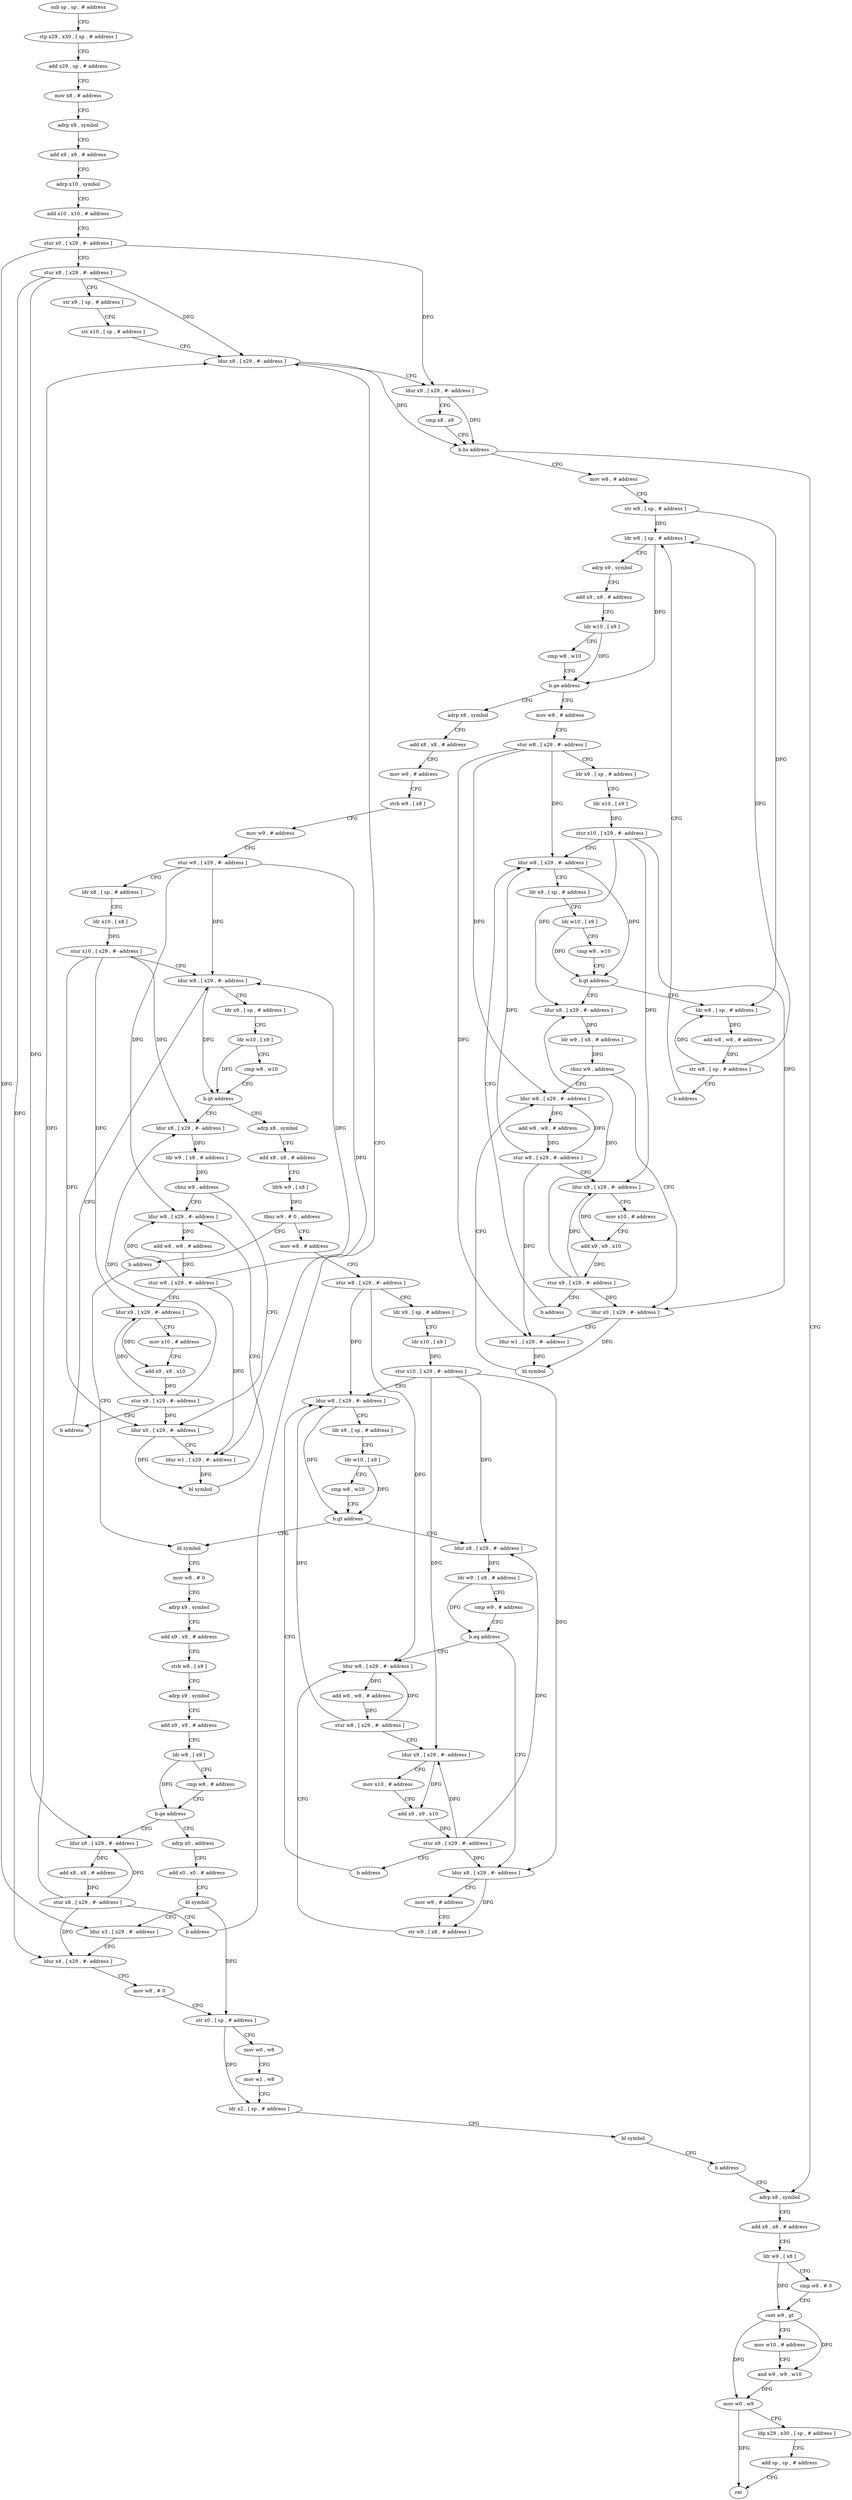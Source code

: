 digraph "func" {
"4228416" [label = "sub sp , sp , # address" ]
"4228420" [label = "stp x29 , x30 , [ sp , # address ]" ]
"4228424" [label = "add x29 , sp , # address" ]
"4228428" [label = "mov x8 , # address" ]
"4228432" [label = "adrp x9 , symbol" ]
"4228436" [label = "add x9 , x9 , # address" ]
"4228440" [label = "adrp x10 , symbol" ]
"4228444" [label = "add x10 , x10 , # address" ]
"4228448" [label = "stur x0 , [ x29 , #- address ]" ]
"4228452" [label = "stur x8 , [ x29 , #- address ]" ]
"4228456" [label = "str x9 , [ sp , # address ]" ]
"4228460" [label = "str x10 , [ sp , # address ]" ]
"4228464" [label = "ldur x8 , [ x29 , #- address ]" ]
"4228960" [label = "adrp x8 , symbol" ]
"4228964" [label = "add x8 , x8 , # address" ]
"4228968" [label = "ldr w9 , [ x8 ]" ]
"4228972" [label = "cmp w9 , # 0" ]
"4228976" [label = "cset w9 , gt" ]
"4228980" [label = "mov w10 , # address" ]
"4228984" [label = "and w9 , w9 , w10" ]
"4228988" [label = "mov w0 , w9" ]
"4228992" [label = "ldp x29 , x30 , [ sp , # address ]" ]
"4228996" [label = "add sp , sp , # address" ]
"4229000" [label = "ret" ]
"4228480" [label = "mov w8 , # address" ]
"4228484" [label = "str w8 , [ sp , # address ]" ]
"4228488" [label = "ldr w8 , [ sp , # address ]" ]
"4228624" [label = "adrp x8 , symbol" ]
"4228628" [label = "add x8 , x8 , # address" ]
"4228632" [label = "mov w9 , # address" ]
"4228636" [label = "strb w9 , [ x8 ]" ]
"4228640" [label = "mov w9 , # address" ]
"4228644" [label = "stur w9 , [ x29 , #- address ]" ]
"4228648" [label = "ldr x8 , [ sp , # address ]" ]
"4228652" [label = "ldr x10 , [ x8 ]" ]
"4228656" [label = "stur x10 , [ x29 , #- address ]" ]
"4228660" [label = "ldur w8 , [ x29 , #- address ]" ]
"4228512" [label = "mov w8 , # address" ]
"4228516" [label = "stur w8 , [ x29 , #- address ]" ]
"4228520" [label = "ldr x9 , [ sp , # address ]" ]
"4228524" [label = "ldr x10 , [ x9 ]" ]
"4228528" [label = "stur x10 , [ x29 , #- address ]" ]
"4228532" [label = "ldur w8 , [ x29 , #- address ]" ]
"4228736" [label = "adrp x8 , symbol" ]
"4228740" [label = "add x8 , x8 , # address" ]
"4228744" [label = "ldrb w9 , [ x8 ]" ]
"4228748" [label = "tbnz w9 , # 0 , address" ]
"4228756" [label = "mov w8 , # address" ]
"4228752" [label = "b address" ]
"4228680" [label = "ldur x8 , [ x29 , #- address ]" ]
"4228684" [label = "ldr w9 , [ x8 , # address ]" ]
"4228688" [label = "cbnz w9 , address" ]
"4228704" [label = "ldur w8 , [ x29 , #- address ]" ]
"4228692" [label = "ldur x0 , [ x29 , #- address ]" ]
"4228608" [label = "ldr w8 , [ sp , # address ]" ]
"4228612" [label = "add w8 , w8 , # address" ]
"4228616" [label = "str w8 , [ sp , # address ]" ]
"4228620" [label = "b address" ]
"4228552" [label = "ldur x8 , [ x29 , #- address ]" ]
"4228556" [label = "ldr w9 , [ x8 , # address ]" ]
"4228560" [label = "cbnz w9 , address" ]
"4228576" [label = "ldur w8 , [ x29 , #- address ]" ]
"4228564" [label = "ldur x0 , [ x29 , #- address ]" ]
"4228760" [label = "stur w8 , [ x29 , #- address ]" ]
"4228764" [label = "ldr x9 , [ sp , # address ]" ]
"4228768" [label = "ldr x10 , [ x9 ]" ]
"4228772" [label = "stur x10 , [ x29 , #- address ]" ]
"4228776" [label = "ldur w8 , [ x29 , #- address ]" ]
"4228856" [label = "bl symbol" ]
"4228708" [label = "add w8 , w8 , # address" ]
"4228712" [label = "stur w8 , [ x29 , #- address ]" ]
"4228716" [label = "ldur x9 , [ x29 , #- address ]" ]
"4228720" [label = "mov x10 , # address" ]
"4228724" [label = "add x9 , x9 , x10" ]
"4228728" [label = "stur x9 , [ x29 , #- address ]" ]
"4228732" [label = "b address" ]
"4228696" [label = "ldur w1 , [ x29 , #- address ]" ]
"4228700" [label = "bl symbol" ]
"4228492" [label = "adrp x9 , symbol" ]
"4228496" [label = "add x9 , x9 , # address" ]
"4228500" [label = "ldr w10 , [ x9 ]" ]
"4228504" [label = "cmp w8 , w10" ]
"4228508" [label = "b.ge address" ]
"4228580" [label = "add w8 , w8 , # address" ]
"4228584" [label = "stur w8 , [ x29 , #- address ]" ]
"4228588" [label = "ldur x9 , [ x29 , #- address ]" ]
"4228592" [label = "mov x10 , # address" ]
"4228596" [label = "add x9 , x9 , x10" ]
"4228600" [label = "stur x9 , [ x29 , #- address ]" ]
"4228604" [label = "b address" ]
"4228568" [label = "ldur w1 , [ x29 , #- address ]" ]
"4228572" [label = "bl symbol" ]
"4228860" [label = "mov w8 , # 0" ]
"4228864" [label = "adrp x9 , symbol" ]
"4228868" [label = "add x9 , x9 , # address" ]
"4228872" [label = "strb w8 , [ x9 ]" ]
"4228876" [label = "adrp x9 , symbol" ]
"4228880" [label = "add x9 , x9 , # address" ]
"4228884" [label = "ldr w8 , [ x9 ]" ]
"4228888" [label = "cmp w8 , # address" ]
"4228892" [label = "b.ge address" ]
"4228944" [label = "ldur x8 , [ x29 , #- address ]" ]
"4228896" [label = "adrp x0 , address" ]
"4228796" [label = "ldur x8 , [ x29 , #- address ]" ]
"4228800" [label = "ldr w9 , [ x8 , # address ]" ]
"4228804" [label = "cmp w9 , # address" ]
"4228808" [label = "b.eq address" ]
"4228824" [label = "ldur w8 , [ x29 , #- address ]" ]
"4228812" [label = "ldur x8 , [ x29 , #- address ]" ]
"4228664" [label = "ldr x9 , [ sp , # address ]" ]
"4228668" [label = "ldr w10 , [ x9 ]" ]
"4228672" [label = "cmp w8 , w10" ]
"4228676" [label = "b.gt address" ]
"4228536" [label = "ldr x9 , [ sp , # address ]" ]
"4228540" [label = "ldr w10 , [ x9 ]" ]
"4228544" [label = "cmp w8 , w10" ]
"4228548" [label = "b.gt address" ]
"4228948" [label = "add x8 , x8 , # address" ]
"4228952" [label = "stur x8 , [ x29 , #- address ]" ]
"4228956" [label = "b address" ]
"4228900" [label = "add x0 , x0 , # address" ]
"4228904" [label = "bl symbol" ]
"4228908" [label = "ldur x3 , [ x29 , #- address ]" ]
"4228912" [label = "ldur x4 , [ x29 , #- address ]" ]
"4228916" [label = "mov w8 , # 0" ]
"4228920" [label = "str x0 , [ sp , # address ]" ]
"4228924" [label = "mov w0 , w8" ]
"4228928" [label = "mov w1 , w8" ]
"4228932" [label = "ldr x2 , [ sp , # address ]" ]
"4228936" [label = "bl symbol" ]
"4228940" [label = "b address" ]
"4228828" [label = "add w8 , w8 , # address" ]
"4228832" [label = "stur w8 , [ x29 , #- address ]" ]
"4228836" [label = "ldur x9 , [ x29 , #- address ]" ]
"4228840" [label = "mov x10 , # address" ]
"4228844" [label = "add x9 , x9 , x10" ]
"4228848" [label = "stur x9 , [ x29 , #- address ]" ]
"4228852" [label = "b address" ]
"4228816" [label = "mov w9 , # address" ]
"4228820" [label = "str w9 , [ x8 , # address ]" ]
"4228468" [label = "ldur x9 , [ x29 , #- address ]" ]
"4228472" [label = "cmp x8 , x9" ]
"4228476" [label = "b.hs address" ]
"4228780" [label = "ldr x9 , [ sp , # address ]" ]
"4228784" [label = "ldr w10 , [ x9 ]" ]
"4228788" [label = "cmp w8 , w10" ]
"4228792" [label = "b.gt address" ]
"4228416" -> "4228420" [ label = "CFG" ]
"4228420" -> "4228424" [ label = "CFG" ]
"4228424" -> "4228428" [ label = "CFG" ]
"4228428" -> "4228432" [ label = "CFG" ]
"4228432" -> "4228436" [ label = "CFG" ]
"4228436" -> "4228440" [ label = "CFG" ]
"4228440" -> "4228444" [ label = "CFG" ]
"4228444" -> "4228448" [ label = "CFG" ]
"4228448" -> "4228452" [ label = "CFG" ]
"4228448" -> "4228468" [ label = "DFG" ]
"4228448" -> "4228908" [ label = "DFG" ]
"4228452" -> "4228456" [ label = "CFG" ]
"4228452" -> "4228464" [ label = "DFG" ]
"4228452" -> "4228944" [ label = "DFG" ]
"4228452" -> "4228912" [ label = "DFG" ]
"4228456" -> "4228460" [ label = "CFG" ]
"4228460" -> "4228464" [ label = "CFG" ]
"4228464" -> "4228468" [ label = "CFG" ]
"4228464" -> "4228476" [ label = "DFG" ]
"4228960" -> "4228964" [ label = "CFG" ]
"4228964" -> "4228968" [ label = "CFG" ]
"4228968" -> "4228972" [ label = "CFG" ]
"4228968" -> "4228976" [ label = "DFG" ]
"4228972" -> "4228976" [ label = "CFG" ]
"4228976" -> "4228980" [ label = "CFG" ]
"4228976" -> "4228984" [ label = "DFG" ]
"4228976" -> "4228988" [ label = "DFG" ]
"4228980" -> "4228984" [ label = "CFG" ]
"4228984" -> "4228988" [ label = "DFG" ]
"4228988" -> "4228992" [ label = "CFG" ]
"4228988" -> "4229000" [ label = "DFG" ]
"4228992" -> "4228996" [ label = "CFG" ]
"4228996" -> "4229000" [ label = "CFG" ]
"4228480" -> "4228484" [ label = "CFG" ]
"4228484" -> "4228488" [ label = "DFG" ]
"4228484" -> "4228608" [ label = "DFG" ]
"4228488" -> "4228492" [ label = "CFG" ]
"4228488" -> "4228508" [ label = "DFG" ]
"4228624" -> "4228628" [ label = "CFG" ]
"4228628" -> "4228632" [ label = "CFG" ]
"4228632" -> "4228636" [ label = "CFG" ]
"4228636" -> "4228640" [ label = "CFG" ]
"4228640" -> "4228644" [ label = "CFG" ]
"4228644" -> "4228648" [ label = "CFG" ]
"4228644" -> "4228660" [ label = "DFG" ]
"4228644" -> "4228704" [ label = "DFG" ]
"4228644" -> "4228696" [ label = "DFG" ]
"4228648" -> "4228652" [ label = "CFG" ]
"4228652" -> "4228656" [ label = "DFG" ]
"4228656" -> "4228660" [ label = "CFG" ]
"4228656" -> "4228680" [ label = "DFG" ]
"4228656" -> "4228716" [ label = "DFG" ]
"4228656" -> "4228692" [ label = "DFG" ]
"4228660" -> "4228664" [ label = "CFG" ]
"4228660" -> "4228676" [ label = "DFG" ]
"4228512" -> "4228516" [ label = "CFG" ]
"4228516" -> "4228520" [ label = "CFG" ]
"4228516" -> "4228532" [ label = "DFG" ]
"4228516" -> "4228576" [ label = "DFG" ]
"4228516" -> "4228568" [ label = "DFG" ]
"4228520" -> "4228524" [ label = "CFG" ]
"4228524" -> "4228528" [ label = "DFG" ]
"4228528" -> "4228532" [ label = "CFG" ]
"4228528" -> "4228552" [ label = "DFG" ]
"4228528" -> "4228588" [ label = "DFG" ]
"4228528" -> "4228564" [ label = "DFG" ]
"4228532" -> "4228536" [ label = "CFG" ]
"4228532" -> "4228548" [ label = "DFG" ]
"4228736" -> "4228740" [ label = "CFG" ]
"4228740" -> "4228744" [ label = "CFG" ]
"4228744" -> "4228748" [ label = "DFG" ]
"4228748" -> "4228756" [ label = "CFG" ]
"4228748" -> "4228752" [ label = "CFG" ]
"4228756" -> "4228760" [ label = "CFG" ]
"4228752" -> "4228856" [ label = "CFG" ]
"4228680" -> "4228684" [ label = "DFG" ]
"4228684" -> "4228688" [ label = "DFG" ]
"4228688" -> "4228704" [ label = "CFG" ]
"4228688" -> "4228692" [ label = "CFG" ]
"4228704" -> "4228708" [ label = "DFG" ]
"4228692" -> "4228696" [ label = "CFG" ]
"4228692" -> "4228700" [ label = "DFG" ]
"4228608" -> "4228612" [ label = "DFG" ]
"4228612" -> "4228616" [ label = "DFG" ]
"4228616" -> "4228620" [ label = "CFG" ]
"4228616" -> "4228488" [ label = "DFG" ]
"4228616" -> "4228608" [ label = "DFG" ]
"4228620" -> "4228488" [ label = "CFG" ]
"4228552" -> "4228556" [ label = "DFG" ]
"4228556" -> "4228560" [ label = "DFG" ]
"4228560" -> "4228576" [ label = "CFG" ]
"4228560" -> "4228564" [ label = "CFG" ]
"4228576" -> "4228580" [ label = "DFG" ]
"4228564" -> "4228568" [ label = "CFG" ]
"4228564" -> "4228572" [ label = "DFG" ]
"4228760" -> "4228764" [ label = "CFG" ]
"4228760" -> "4228776" [ label = "DFG" ]
"4228760" -> "4228824" [ label = "DFG" ]
"4228764" -> "4228768" [ label = "CFG" ]
"4228768" -> "4228772" [ label = "DFG" ]
"4228772" -> "4228776" [ label = "CFG" ]
"4228772" -> "4228796" [ label = "DFG" ]
"4228772" -> "4228836" [ label = "DFG" ]
"4228772" -> "4228812" [ label = "DFG" ]
"4228776" -> "4228780" [ label = "CFG" ]
"4228776" -> "4228792" [ label = "DFG" ]
"4228856" -> "4228860" [ label = "CFG" ]
"4228708" -> "4228712" [ label = "DFG" ]
"4228712" -> "4228716" [ label = "CFG" ]
"4228712" -> "4228660" [ label = "DFG" ]
"4228712" -> "4228704" [ label = "DFG" ]
"4228712" -> "4228696" [ label = "DFG" ]
"4228716" -> "4228720" [ label = "CFG" ]
"4228716" -> "4228724" [ label = "DFG" ]
"4228720" -> "4228724" [ label = "CFG" ]
"4228724" -> "4228728" [ label = "DFG" ]
"4228728" -> "4228732" [ label = "CFG" ]
"4228728" -> "4228680" [ label = "DFG" ]
"4228728" -> "4228716" [ label = "DFG" ]
"4228728" -> "4228692" [ label = "DFG" ]
"4228732" -> "4228660" [ label = "CFG" ]
"4228696" -> "4228700" [ label = "DFG" ]
"4228700" -> "4228704" [ label = "CFG" ]
"4228492" -> "4228496" [ label = "CFG" ]
"4228496" -> "4228500" [ label = "CFG" ]
"4228500" -> "4228504" [ label = "CFG" ]
"4228500" -> "4228508" [ label = "DFG" ]
"4228504" -> "4228508" [ label = "CFG" ]
"4228508" -> "4228624" [ label = "CFG" ]
"4228508" -> "4228512" [ label = "CFG" ]
"4228580" -> "4228584" [ label = "DFG" ]
"4228584" -> "4228588" [ label = "CFG" ]
"4228584" -> "4228532" [ label = "DFG" ]
"4228584" -> "4228576" [ label = "DFG" ]
"4228584" -> "4228568" [ label = "DFG" ]
"4228588" -> "4228592" [ label = "CFG" ]
"4228588" -> "4228596" [ label = "DFG" ]
"4228592" -> "4228596" [ label = "CFG" ]
"4228596" -> "4228600" [ label = "DFG" ]
"4228600" -> "4228604" [ label = "CFG" ]
"4228600" -> "4228552" [ label = "DFG" ]
"4228600" -> "4228588" [ label = "DFG" ]
"4228600" -> "4228564" [ label = "DFG" ]
"4228604" -> "4228532" [ label = "CFG" ]
"4228568" -> "4228572" [ label = "DFG" ]
"4228572" -> "4228576" [ label = "CFG" ]
"4228860" -> "4228864" [ label = "CFG" ]
"4228864" -> "4228868" [ label = "CFG" ]
"4228868" -> "4228872" [ label = "CFG" ]
"4228872" -> "4228876" [ label = "CFG" ]
"4228876" -> "4228880" [ label = "CFG" ]
"4228880" -> "4228884" [ label = "CFG" ]
"4228884" -> "4228888" [ label = "CFG" ]
"4228884" -> "4228892" [ label = "DFG" ]
"4228888" -> "4228892" [ label = "CFG" ]
"4228892" -> "4228944" [ label = "CFG" ]
"4228892" -> "4228896" [ label = "CFG" ]
"4228944" -> "4228948" [ label = "DFG" ]
"4228896" -> "4228900" [ label = "CFG" ]
"4228796" -> "4228800" [ label = "DFG" ]
"4228800" -> "4228804" [ label = "CFG" ]
"4228800" -> "4228808" [ label = "DFG" ]
"4228804" -> "4228808" [ label = "CFG" ]
"4228808" -> "4228824" [ label = "CFG" ]
"4228808" -> "4228812" [ label = "CFG" ]
"4228824" -> "4228828" [ label = "DFG" ]
"4228812" -> "4228816" [ label = "CFG" ]
"4228812" -> "4228820" [ label = "DFG" ]
"4228664" -> "4228668" [ label = "CFG" ]
"4228668" -> "4228672" [ label = "CFG" ]
"4228668" -> "4228676" [ label = "DFG" ]
"4228672" -> "4228676" [ label = "CFG" ]
"4228676" -> "4228736" [ label = "CFG" ]
"4228676" -> "4228680" [ label = "CFG" ]
"4228536" -> "4228540" [ label = "CFG" ]
"4228540" -> "4228544" [ label = "CFG" ]
"4228540" -> "4228548" [ label = "DFG" ]
"4228544" -> "4228548" [ label = "CFG" ]
"4228548" -> "4228608" [ label = "CFG" ]
"4228548" -> "4228552" [ label = "CFG" ]
"4228948" -> "4228952" [ label = "DFG" ]
"4228952" -> "4228956" [ label = "CFG" ]
"4228952" -> "4228464" [ label = "DFG" ]
"4228952" -> "4228944" [ label = "DFG" ]
"4228952" -> "4228912" [ label = "DFG" ]
"4228956" -> "4228464" [ label = "CFG" ]
"4228900" -> "4228904" [ label = "CFG" ]
"4228904" -> "4228908" [ label = "CFG" ]
"4228904" -> "4228920" [ label = "DFG" ]
"4228908" -> "4228912" [ label = "CFG" ]
"4228912" -> "4228916" [ label = "CFG" ]
"4228916" -> "4228920" [ label = "CFG" ]
"4228920" -> "4228924" [ label = "CFG" ]
"4228920" -> "4228932" [ label = "DFG" ]
"4228924" -> "4228928" [ label = "CFG" ]
"4228928" -> "4228932" [ label = "CFG" ]
"4228932" -> "4228936" [ label = "CFG" ]
"4228936" -> "4228940" [ label = "CFG" ]
"4228940" -> "4228960" [ label = "CFG" ]
"4228828" -> "4228832" [ label = "DFG" ]
"4228832" -> "4228836" [ label = "CFG" ]
"4228832" -> "4228776" [ label = "DFG" ]
"4228832" -> "4228824" [ label = "DFG" ]
"4228836" -> "4228840" [ label = "CFG" ]
"4228836" -> "4228844" [ label = "DFG" ]
"4228840" -> "4228844" [ label = "CFG" ]
"4228844" -> "4228848" [ label = "DFG" ]
"4228848" -> "4228852" [ label = "CFG" ]
"4228848" -> "4228796" [ label = "DFG" ]
"4228848" -> "4228836" [ label = "DFG" ]
"4228848" -> "4228812" [ label = "DFG" ]
"4228852" -> "4228776" [ label = "CFG" ]
"4228816" -> "4228820" [ label = "CFG" ]
"4228820" -> "4228824" [ label = "CFG" ]
"4228468" -> "4228472" [ label = "CFG" ]
"4228468" -> "4228476" [ label = "DFG" ]
"4228472" -> "4228476" [ label = "CFG" ]
"4228476" -> "4228960" [ label = "CFG" ]
"4228476" -> "4228480" [ label = "CFG" ]
"4228780" -> "4228784" [ label = "CFG" ]
"4228784" -> "4228788" [ label = "CFG" ]
"4228784" -> "4228792" [ label = "DFG" ]
"4228788" -> "4228792" [ label = "CFG" ]
"4228792" -> "4228856" [ label = "CFG" ]
"4228792" -> "4228796" [ label = "CFG" ]
}
